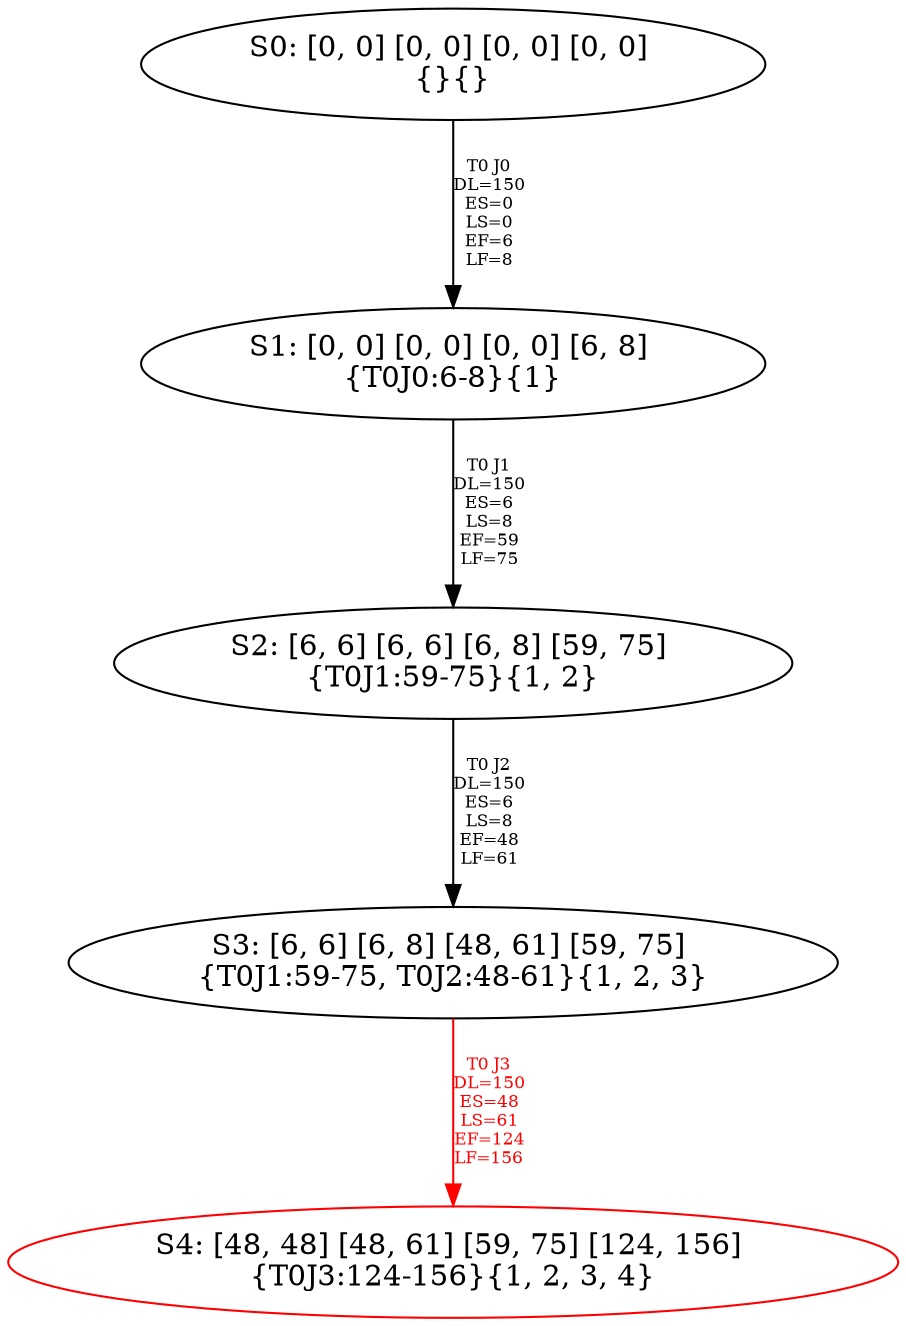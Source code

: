 digraph {
	S0[label="S0: [0, 0] [0, 0] [0, 0] [0, 0] \n{}{}"];
	S1[label="S1: [0, 0] [0, 0] [0, 0] [6, 8] \n{T0J0:6-8}{1}"];
	S2[label="S2: [6, 6] [6, 6] [6, 8] [59, 75] \n{T0J1:59-75}{1, 2}"];
	S3[label="S3: [6, 6] [6, 8] [48, 61] [59, 75] \n{T0J1:59-75, T0J2:48-61}{1, 2, 3}"];
	S4[label="S4: [48, 48] [48, 61] [59, 75] [124, 156] \n{T0J3:124-156}{1, 2, 3, 4}"];
	S0 -> S1[label="T0 J0\nDL=150\nES=0\nLS=0\nEF=6\nLF=8",fontsize=8];
	S1 -> S2[label="T0 J1\nDL=150\nES=6\nLS=8\nEF=59\nLF=75",fontsize=8];
	S2 -> S3[label="T0 J2\nDL=150\nES=6\nLS=8\nEF=48\nLF=61",fontsize=8];
	S3 -> S4[label="T0 J3\nDL=150\nES=48\nLS=61\nEF=124\nLF=156",color=Red,fontcolor=Red,fontsize=8];
S4[color=Red];
}
